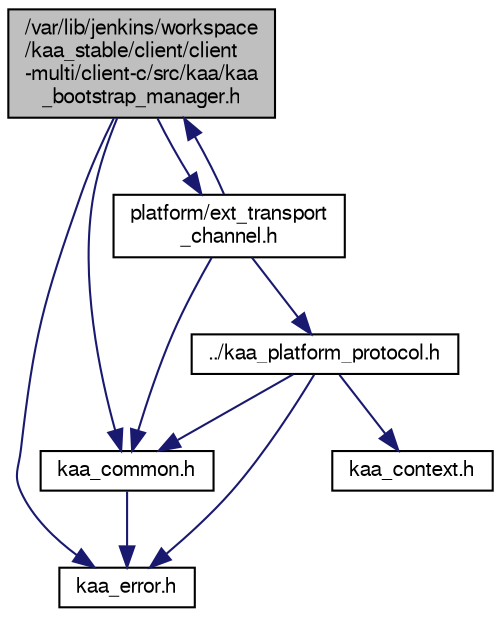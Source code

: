 digraph "/var/lib/jenkins/workspace/kaa_stable/client/client-multi/client-c/src/kaa/kaa_bootstrap_manager.h"
{
  bgcolor="transparent";
  edge [fontname="FreeSans",fontsize="10",labelfontname="FreeSans",labelfontsize="10"];
  node [fontname="FreeSans",fontsize="10",shape=record];
  Node1 [label="/var/lib/jenkins/workspace\l/kaa_stable/client/client\l-multi/client-c/src/kaa/kaa\l_bootstrap_manager.h",height=0.2,width=0.4,color="black", fillcolor="grey75", style="filled" fontcolor="black"];
  Node1 -> Node2 [color="midnightblue",fontsize="10",style="solid",fontname="FreeSans"];
  Node2 [label="kaa_error.h",height=0.2,width=0.4,color="black",URL="$kaa__error_8h.html",tooltip="Kaa error codes. "];
  Node1 -> Node3 [color="midnightblue",fontsize="10",style="solid",fontname="FreeSans"];
  Node3 [label="kaa_common.h",height=0.2,width=0.4,color="black",URL="$kaa__common_8h.html",tooltip="Common C EP SDK definitions and small utilities. "];
  Node3 -> Node2 [color="midnightblue",fontsize="10",style="solid",fontname="FreeSans"];
  Node1 -> Node4 [color="midnightblue",fontsize="10",style="solid",fontname="FreeSans"];
  Node4 [label="platform/ext_transport\l_channel.h",height=0.2,width=0.4,color="black",URL="$ext__transport__channel_8h.html"];
  Node4 -> Node3 [color="midnightblue",fontsize="10",style="solid",fontname="FreeSans"];
  Node4 -> Node5 [color="midnightblue",fontsize="10",style="solid",fontname="FreeSans"];
  Node5 [label="../kaa_platform_protocol.h",height=0.2,width=0.4,color="black",URL="$kaa__platform__protocol_8h.html",tooltip="Kaa binary platform level protocol implementation (org.kaaproject.protocol.platform.binary). "];
  Node5 -> Node2 [color="midnightblue",fontsize="10",style="solid",fontname="FreeSans"];
  Node5 -> Node6 [color="midnightblue",fontsize="10",style="solid",fontname="FreeSans"];
  Node6 [label="kaa_context.h",height=0.2,width=0.4,color="black",URL="$kaa__context_8h.html",tooltip="Kaa endpoint context definition. "];
  Node5 -> Node3 [color="midnightblue",fontsize="10",style="solid",fontname="FreeSans"];
  Node4 -> Node1 [color="midnightblue",fontsize="10",style="solid",fontname="FreeSans"];
}
